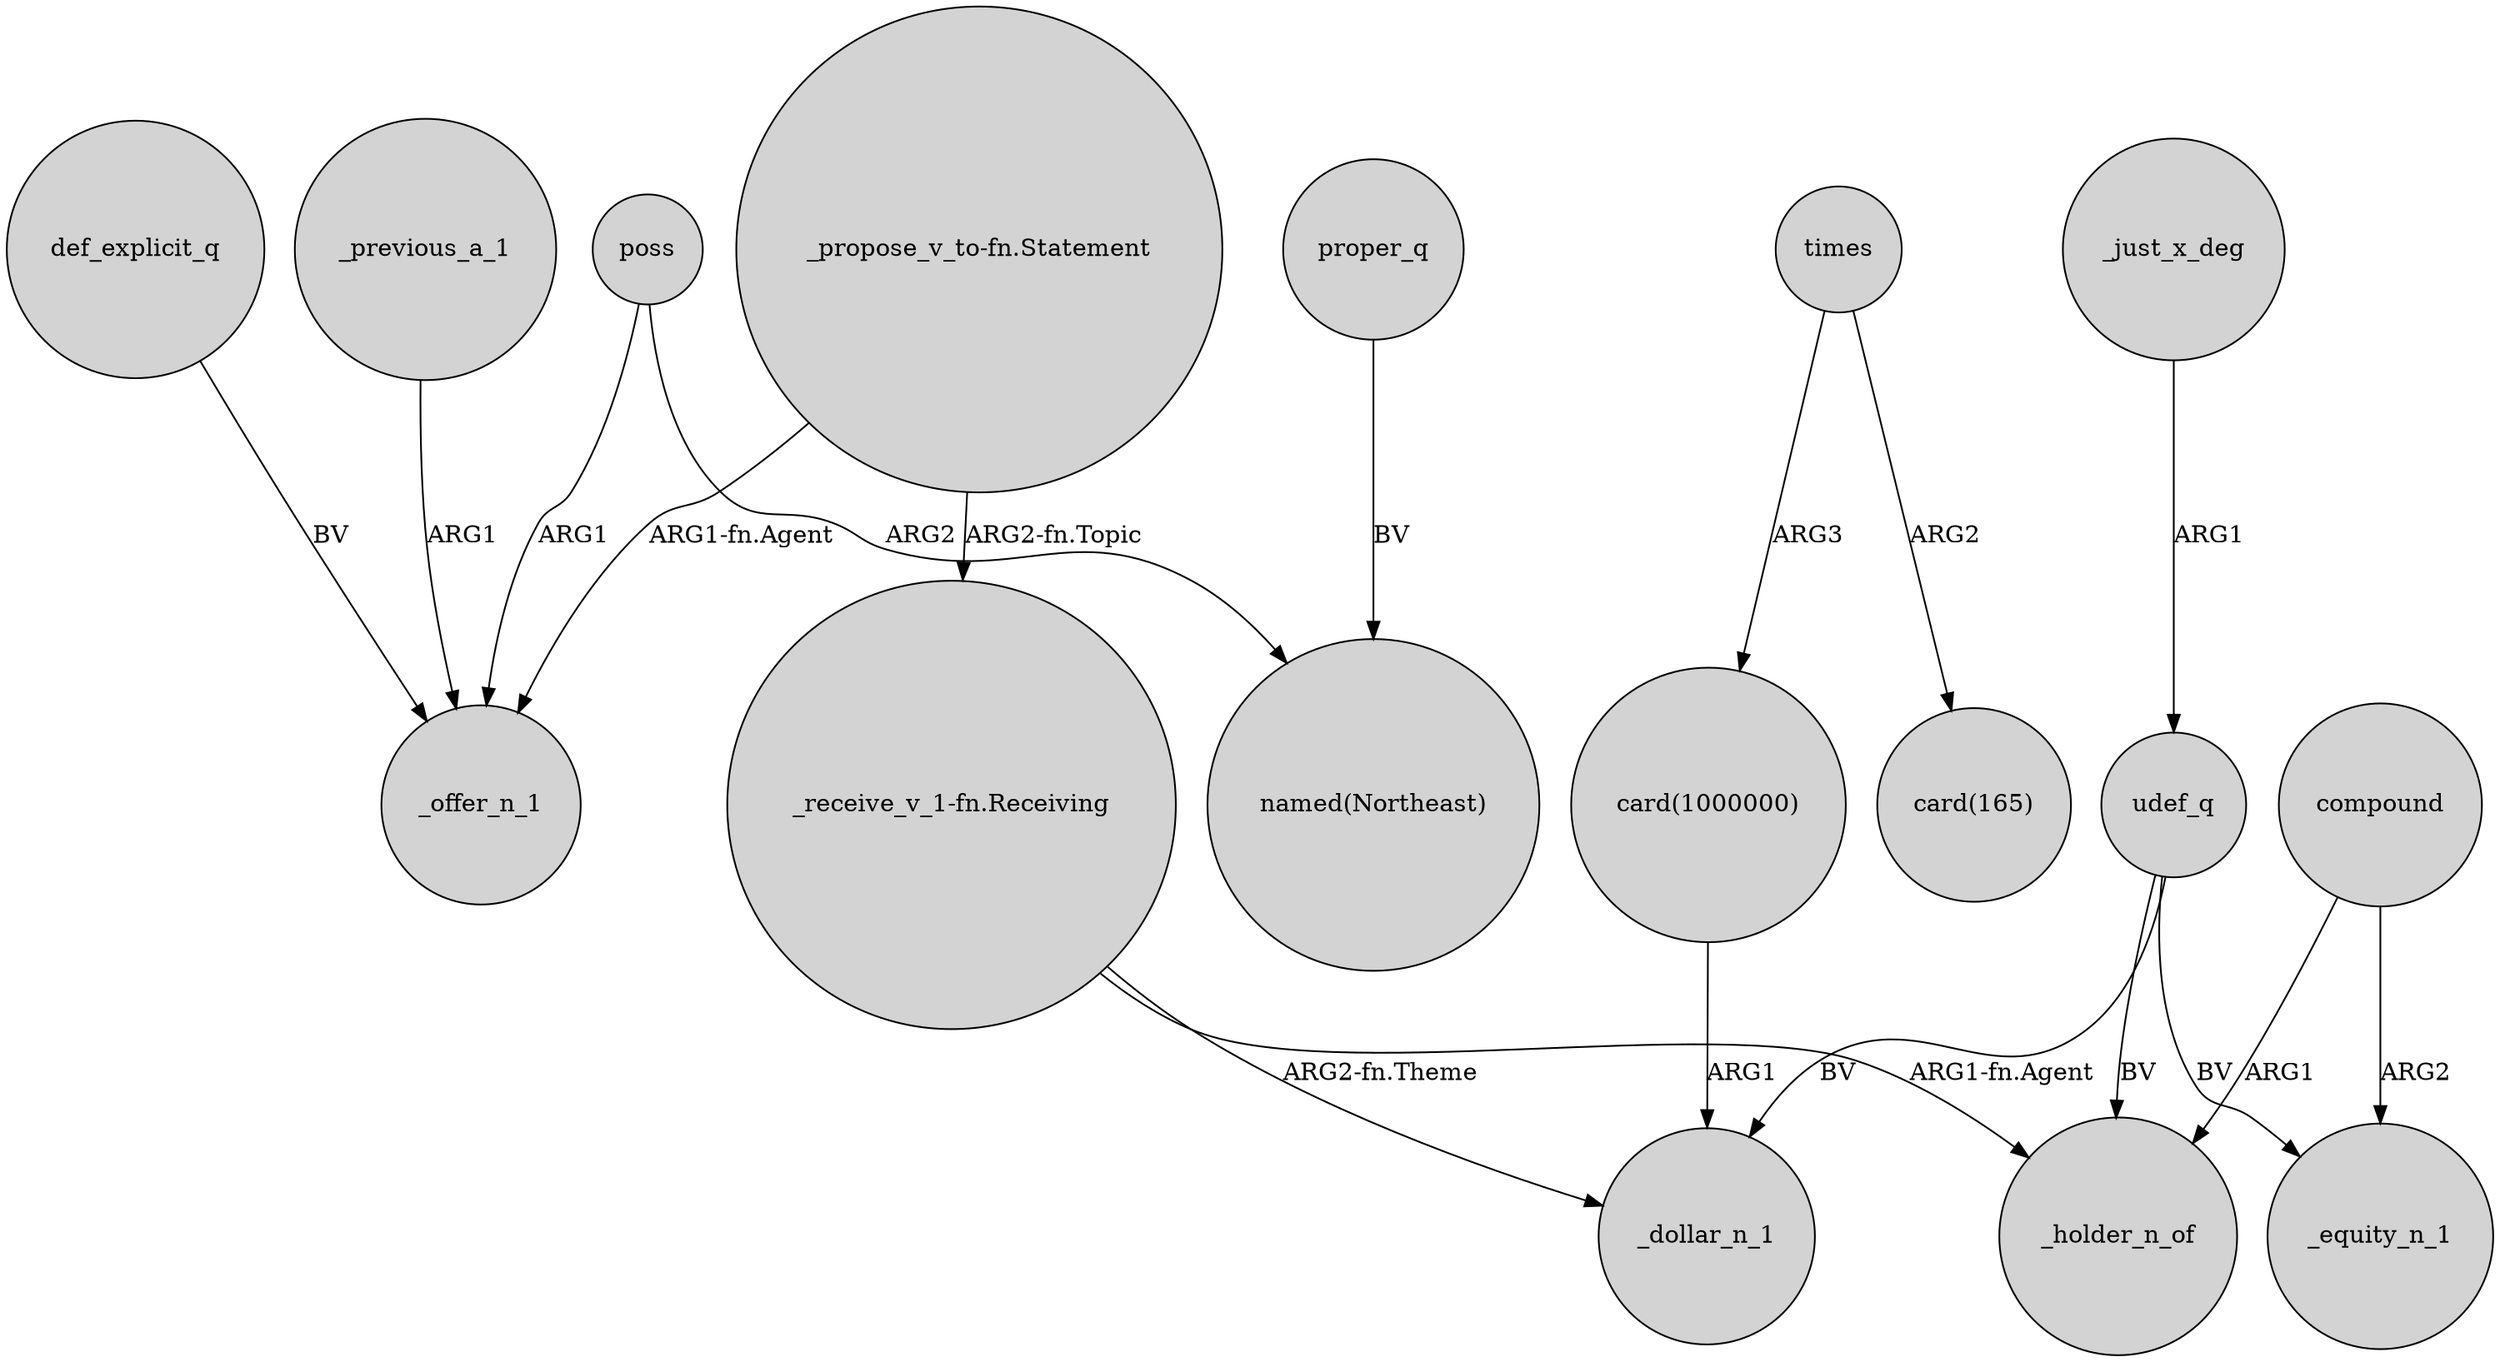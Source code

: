 digraph {
	node [shape=circle style=filled]
	def_explicit_q -> _offer_n_1 [label=BV]
	"_receive_v_1-fn.Receiving" -> _holder_n_of [label="ARG1-fn.Agent"]
	poss -> "named(Northeast)" [label=ARG2]
	"card(1000000)" -> _dollar_n_1 [label=ARG1]
	"_propose_v_to-fn.Statement" -> _offer_n_1 [label="ARG1-fn.Agent"]
	_just_x_deg -> udef_q [label=ARG1]
	proper_q -> "named(Northeast)" [label=BV]
	times -> "card(1000000)" [label=ARG3]
	compound -> _holder_n_of [label=ARG1]
	compound -> _equity_n_1 [label=ARG2]
	udef_q -> _equity_n_1 [label=BV]
	_previous_a_1 -> _offer_n_1 [label=ARG1]
	udef_q -> _holder_n_of [label=BV]
	"_receive_v_1-fn.Receiving" -> _dollar_n_1 [label="ARG2-fn.Theme"]
	times -> "card(165)" [label=ARG2]
	poss -> _offer_n_1 [label=ARG1]
	"_propose_v_to-fn.Statement" -> "_receive_v_1-fn.Receiving" [label="ARG2-fn.Topic"]
	udef_q -> _dollar_n_1 [label=BV]
}

